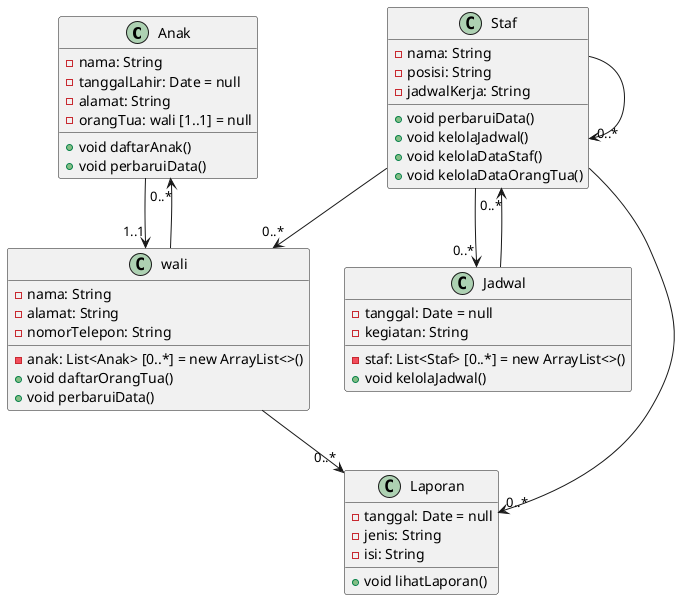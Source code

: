 @startuml DC
class Anak {
  - nama: String
  - tanggalLahir: Date = null
  - alamat: String
  - orangTua: wali [1..1] = null
  + void daftarAnak()
  + void perbaruiData()
}

class wali {
  - nama: String
  - alamat: String
  - nomorTelepon: String
  - anak: List<Anak> [0..*] = new ArrayList<>()
  + void daftarOrangTua()
  + void perbaruiData()
}

class Staf {
  - nama: String
  - posisi: String
  - jadwalKerja: String
  + void perbaruiData()
  + void kelolaJadwal()
  + void kelolaDataStaf()
  + void kelolaDataOrangTua()
}

class Jadwal {
  - tanggal: Date = null
  - kegiatan: String
  - staf: List<Staf> [0..*] = new ArrayList<>()
  + void kelolaJadwal()
}

class Laporan {
  - tanggal: Date = null
  - jenis: String
  - isi: String
  + void lihatLaporan()
}

Anak --> "1..1" wali
wali --> "0..*" Anak
Jadwal --> "0..*" Staf
Staf --> "0..*" Jadwal
Staf --> "0..*" Staf
Staf --> "0..*" wali
Staf --> "0..*" Laporan
wali --> "0..*" Laporan
@enduml
